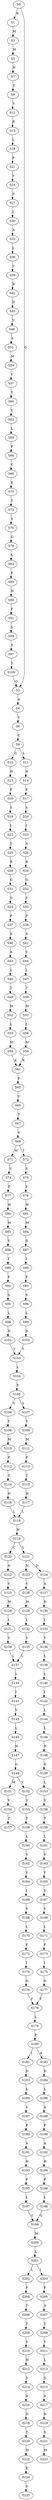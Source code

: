 strict digraph  {
	S0 -> S1 [ label = R ];
	S0 -> S2 [ label = Q ];
	S1 -> S3 [ label = M ];
	S2 -> S4 [ label = A ];
	S3 -> S5 [ label = M ];
	S4 -> S6 [ label = V ];
	S5 -> S7 [ label = N ];
	S6 -> S8 [ label = C ];
	S7 -> S9 [ label = T ];
	S8 -> S10 [ label = G ];
	S8 -> S11 [ label = S ];
	S9 -> S12 [ label = Y ];
	S10 -> S13 [ label = H ];
	S11 -> S14 [ label = H ];
	S12 -> S15 [ label = R ];
	S13 -> S16 [ label = F ];
	S14 -> S17 [ label = F ];
	S15 -> S18 [ label = L ];
	S16 -> S19 [ label = S ];
	S17 -> S20 [ label = S ];
	S18 -> S21 [ label = P ];
	S19 -> S22 [ label = I ];
	S20 -> S23 [ label = I ];
	S21 -> S24 [ label = Y ];
	S22 -> S25 [ label = T ];
	S23 -> S26 [ label = A ];
	S24 -> S27 [ label = S ];
	S25 -> S28 [ label = R ];
	S26 -> S29 [ label = R ];
	S27 -> S30 [ label = I ];
	S28 -> S31 [ label = G ];
	S29 -> S32 [ label = G ];
	S30 -> S33 [ label = A ];
	S31 -> S34 [ label = G ];
	S32 -> S35 [ label = S ];
	S33 -> S36 [ label = L ];
	S34 -> S37 [ label = P ];
	S35 -> S38 [ label = P ];
	S36 -> S39 [ label = Y ];
	S37 -> S40 [ label = S ];
	S38 -> S41 [ label = S ];
	S39 -> S42 [ label = R ];
	S40 -> S43 [ label = A ];
	S41 -> S44 [ label = V ];
	S42 -> S45 [ label = D ];
	S43 -> S46 [ label = L ];
	S44 -> S47 [ label = L ];
	S45 -> S48 [ label = Y ];
	S46 -> S49 [ label = T ];
	S47 -> S50 [ label = T ];
	S48 -> S51 [ label = S ];
	S49 -> S52 [ label = M ];
	S50 -> S53 [ label = M ];
	S51 -> S54 [ label = M ];
	S52 -> S55 [ label = L ];
	S53 -> S56 [ label = L ];
	S54 -> S57 [ label = V ];
	S55 -> S58 [ label = M ];
	S56 -> S59 [ label = M ];
	S57 -> S60 [ label = T ];
	S58 -> S61 [ label = K ];
	S59 -> S61 [ label = K ];
	S60 -> S62 [ label = Y ];
	S61 -> S63 [ label = P ];
	S62 -> S64 [ label = L ];
	S63 -> S65 [ label = V ];
	S64 -> S66 [ label = F ];
	S65 -> S67 [ label = T ];
	S66 -> S68 [ label = C ];
	S67 -> S69 [ label = V ];
	S68 -> S70 [ label = E ];
	S69 -> S71 [ label = M ];
	S69 -> S72 [ label = T ];
	S70 -> S73 [ label = T ];
	S71 -> S74 [ label = S ];
	S72 -> S75 [ label = S ];
	S73 -> S76 [ label = S ];
	S74 -> S77 [ label = F ];
	S75 -> S78 [ label = F ];
	S76 -> S79 [ label = G ];
	S77 -> S80 [ label = W ];
	S78 -> S81 [ label = W ];
	S79 -> S82 [ label = L ];
	S80 -> S83 [ label = M ];
	S81 -> S84 [ label = M ];
	S82 -> S85 [ label = F ];
	S83 -> S86 [ label = Y ];
	S84 -> S87 [ label = D ];
	S85 -> S88 [ label = H ];
	S86 -> S89 [ label = I ];
	S87 -> S90 [ label = I ];
	S88 -> S91 [ label = F ];
	S89 -> S92 [ label = F ];
	S90 -> S93 [ label = F ];
	S91 -> S94 [ label = S ];
	S92 -> S95 [ label = S ];
	S93 -> S96 [ label = S ];
	S94 -> S97 [ label = Y ];
	S95 -> S98 [ label = L ];
	S96 -> S99 [ label = L ];
	S97 -> S100 [ label = L ];
	S98 -> S101 [ label = N ];
	S99 -> S102 [ label = N ];
	S100 -> S2 [ label = Q ];
	S101 -> S103 [ label = T ];
	S102 -> S103 [ label = T ];
	S103 -> S104 [ label = L ];
	S104 -> S105 [ label = F ];
	S105 -> S106 [ label = Y ];
	S105 -> S107 [ label = S ];
	S106 -> S108 [ label = Y ];
	S107 -> S109 [ label = Y ];
	S108 -> S110 [ label = M ];
	S109 -> S111 [ label = M ];
	S110 -> S112 [ label = P ];
	S111 -> S113 [ label = P ];
	S112 -> S114 [ label = T ];
	S113 -> S115 [ label = T ];
	S114 -> S116 [ label = H ];
	S115 -> S117 [ label = H ];
	S116 -> S118 [ label = L ];
	S117 -> S118 [ label = L ];
	S118 -> S119 [ label = H ];
	S119 -> S120 [ label = C ];
	S119 -> S121 [ label = S ];
	S120 -> S122 [ label = N ];
	S121 -> S123 [ label = N ];
	S121 -> S124 [ label = D ];
	S122 -> S125 [ label = V ];
	S123 -> S126 [ label = V ];
	S124 -> S127 [ label = A ];
	S125 -> S128 [ label = M ];
	S126 -> S129 [ label = M ];
	S127 -> S130 [ label = R ];
	S128 -> S131 [ label = I ];
	S129 -> S132 [ label = I ];
	S130 -> S133 [ label = I ];
	S131 -> S134 [ label = V ];
	S132 -> S135 [ label = V ];
	S133 -> S136 [ label = V ];
	S134 -> S137 [ label = L ];
	S135 -> S137 [ label = L ];
	S136 -> S138 [ label = L ];
	S137 -> S139 [ label = L ];
	S138 -> S140 [ label = L ];
	S139 -> S141 [ label = I ];
	S140 -> S142 [ label = I ];
	S141 -> S143 [ label = V ];
	S142 -> S144 [ label = L ];
	S143 -> S145 [ label = L ];
	S144 -> S146 [ label = L ];
	S145 -> S147 [ label = N ];
	S146 -> S148 [ label = N ];
	S147 -> S149 [ label = G ];
	S148 -> S150 [ label = G ];
	S149 -> S151 [ label = M ];
	S149 -> S152 [ label = V ];
	S150 -> S153 [ label = L ];
	S151 -> S154 [ label = V ];
	S152 -> S155 [ label = V ];
	S153 -> S156 [ label = V ];
	S154 -> S157 [ label = T ];
	S155 -> S158 [ label = T ];
	S156 -> S159 [ label = T ];
	S158 -> S160 [ label = L ];
	S159 -> S161 [ label = L ];
	S160 -> S162 [ label = V ];
	S161 -> S163 [ label = V ];
	S162 -> S164 [ label = Y ];
	S163 -> S165 [ label = Y ];
	S164 -> S166 [ label = I ];
	S165 -> S167 [ label = V ];
	S166 -> S168 [ label = V ];
	S167 -> S169 [ label = V ];
	S168 -> S170 [ label = L ];
	S169 -> S171 [ label = L ];
	S170 -> S172 [ label = F ];
	S171 -> S173 [ label = F ];
	S172 -> S174 [ label = I ];
	S173 -> S175 [ label = I ];
	S174 -> S176 [ label = G ];
	S175 -> S177 [ label = G ];
	S176 -> S178 [ label = F ];
	S177 -> S178 [ label = F ];
	S178 -> S179 [ label = L ];
	S179 -> S180 [ label = P ];
	S180 -> S181 [ label = I ];
	S180 -> S182 [ label = A ];
	S181 -> S183 [ label = D ];
	S182 -> S184 [ label = D ];
	S183 -> S185 [ label = L ];
	S184 -> S186 [ label = L ];
	S185 -> S187 [ label = V ];
	S186 -> S188 [ label = A ];
	S187 -> S189 [ label = P ];
	S188 -> S190 [ label = P ];
	S189 -> S191 [ label = A ];
	S190 -> S192 [ label = A ];
	S191 -> S193 [ label = H ];
	S192 -> S194 [ label = H ];
	S193 -> S195 [ label = P ];
	S194 -> S196 [ label = P ];
	S195 -> S197 [ label = L ];
	S196 -> S198 [ label = L ];
	S197 -> S199 [ label = G ];
	S198 -> S199 [ label = G ];
	S199 -> S200 [ label = M ];
	S200 -> S201 [ label = L ];
	S201 -> S202 [ label = L ];
	S201 -> S203 [ label = I ];
	S202 -> S204 [ label = F ];
	S203 -> S205 [ label = F ];
	S204 -> S206 [ label = T ];
	S205 -> S207 [ label = A ];
	S206 -> S208 [ label = T ];
	S207 -> S209 [ label = T ];
	S208 -> S210 [ label = V ];
	S209 -> S211 [ label = V ];
	S210 -> S212 [ label = H ];
	S211 -> S213 [ label = L ];
	S212 -> S214 [ label = S ];
	S213 -> S215 [ label = S ];
	S214 -> S216 [ label = A ];
	S215 -> S217 [ label = A ];
	S216 -> S218 [ label = N ];
	S217 -> S219 [ label = N ];
	S218 -> S220 [ label = T ];
	S219 -> S221 [ label = S ];
	S220 -> S222 [ label = M ];
	S221 -> S223 [ label = M ];
	S222 -> S224 [ label = E ];
	S224 -> S225 [ label = G ];
}
